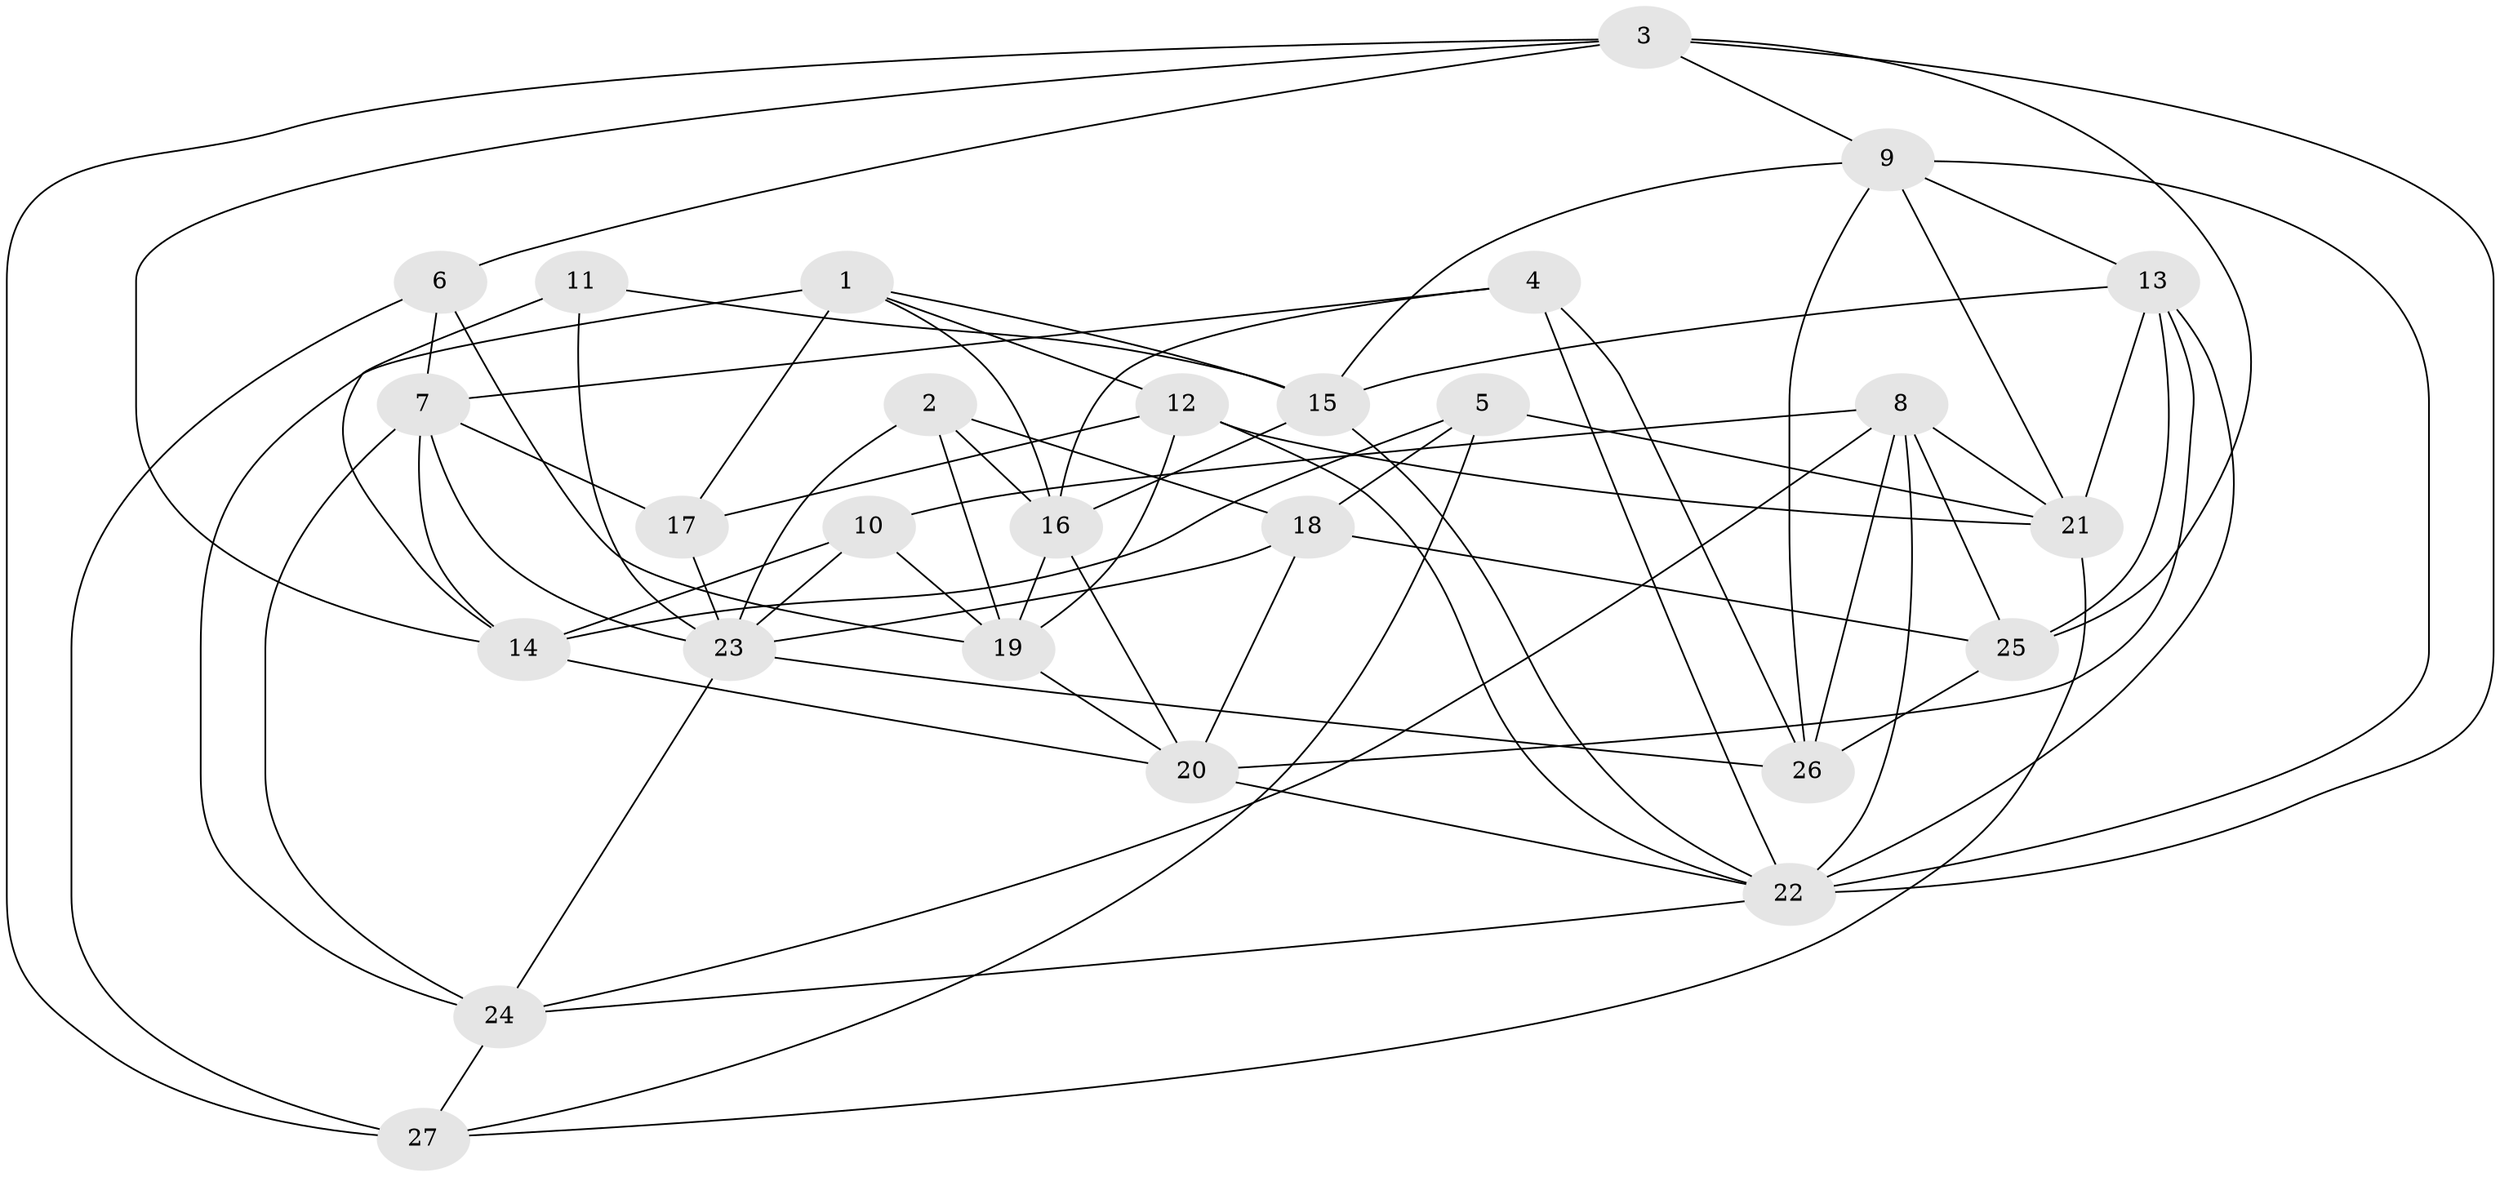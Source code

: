 // original degree distribution, {4: 1.0}
// Generated by graph-tools (version 1.1) at 2025/26/03/09/25 03:26:51]
// undirected, 27 vertices, 73 edges
graph export_dot {
graph [start="1"]
  node [color=gray90,style=filled];
  1;
  2;
  3;
  4;
  5;
  6;
  7;
  8;
  9;
  10;
  11;
  12;
  13;
  14;
  15;
  16;
  17;
  18;
  19;
  20;
  21;
  22;
  23;
  24;
  25;
  26;
  27;
  1 -- 12 [weight=1.0];
  1 -- 15 [weight=1.0];
  1 -- 16 [weight=1.0];
  1 -- 17 [weight=2.0];
  1 -- 24 [weight=1.0];
  2 -- 16 [weight=1.0];
  2 -- 18 [weight=1.0];
  2 -- 19 [weight=1.0];
  2 -- 23 [weight=1.0];
  3 -- 6 [weight=1.0];
  3 -- 9 [weight=1.0];
  3 -- 14 [weight=1.0];
  3 -- 22 [weight=2.0];
  3 -- 25 [weight=1.0];
  3 -- 27 [weight=2.0];
  4 -- 7 [weight=1.0];
  4 -- 16 [weight=1.0];
  4 -- 22 [weight=1.0];
  4 -- 26 [weight=1.0];
  5 -- 14 [weight=1.0];
  5 -- 18 [weight=1.0];
  5 -- 21 [weight=1.0];
  5 -- 27 [weight=1.0];
  6 -- 7 [weight=1.0];
  6 -- 19 [weight=1.0];
  6 -- 27 [weight=1.0];
  7 -- 14 [weight=1.0];
  7 -- 17 [weight=1.0];
  7 -- 23 [weight=1.0];
  7 -- 24 [weight=1.0];
  8 -- 10 [weight=1.0];
  8 -- 21 [weight=1.0];
  8 -- 22 [weight=1.0];
  8 -- 24 [weight=1.0];
  8 -- 25 [weight=1.0];
  8 -- 26 [weight=1.0];
  9 -- 13 [weight=1.0];
  9 -- 15 [weight=1.0];
  9 -- 21 [weight=1.0];
  9 -- 22 [weight=1.0];
  9 -- 26 [weight=1.0];
  10 -- 14 [weight=1.0];
  10 -- 19 [weight=1.0];
  10 -- 23 [weight=1.0];
  11 -- 14 [weight=1.0];
  11 -- 15 [weight=1.0];
  11 -- 23 [weight=2.0];
  12 -- 17 [weight=2.0];
  12 -- 19 [weight=1.0];
  12 -- 21 [weight=1.0];
  12 -- 22 [weight=1.0];
  13 -- 15 [weight=1.0];
  13 -- 20 [weight=1.0];
  13 -- 21 [weight=1.0];
  13 -- 22 [weight=1.0];
  13 -- 25 [weight=1.0];
  14 -- 20 [weight=1.0];
  15 -- 16 [weight=1.0];
  15 -- 22 [weight=1.0];
  16 -- 19 [weight=1.0];
  16 -- 20 [weight=1.0];
  17 -- 23 [weight=1.0];
  18 -- 20 [weight=1.0];
  18 -- 23 [weight=2.0];
  18 -- 25 [weight=1.0];
  19 -- 20 [weight=1.0];
  20 -- 22 [weight=1.0];
  21 -- 27 [weight=1.0];
  22 -- 24 [weight=1.0];
  23 -- 24 [weight=1.0];
  23 -- 26 [weight=1.0];
  24 -- 27 [weight=1.0];
  25 -- 26 [weight=2.0];
}
